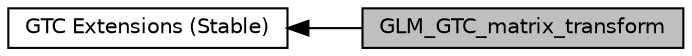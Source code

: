 digraph "GLM_GTC_matrix_transform"
{
  edge [fontname="Helvetica",fontsize="10",labelfontname="Helvetica",labelfontsize="10"];
  node [fontname="Helvetica",fontsize="10",shape=box];
  rankdir=LR;
  Node2 [label="GTC Extensions (Stable)",height=0.2,width=0.4,color="black", fillcolor="white", style="filled",URL="$group__gtc.html",tooltip="Functions and types that the GLSL specification doesn't define, but useful to have for a C++ program."];
  Node1 [label="GLM_GTC_matrix_transform",height=0.2,width=0.4,color="black", fillcolor="grey75", style="filled", fontcolor="black",tooltip="Defines functions that generate common transformation matrices."];
  Node2->Node1 [shape=plaintext, dir="back", style="solid"];
}
